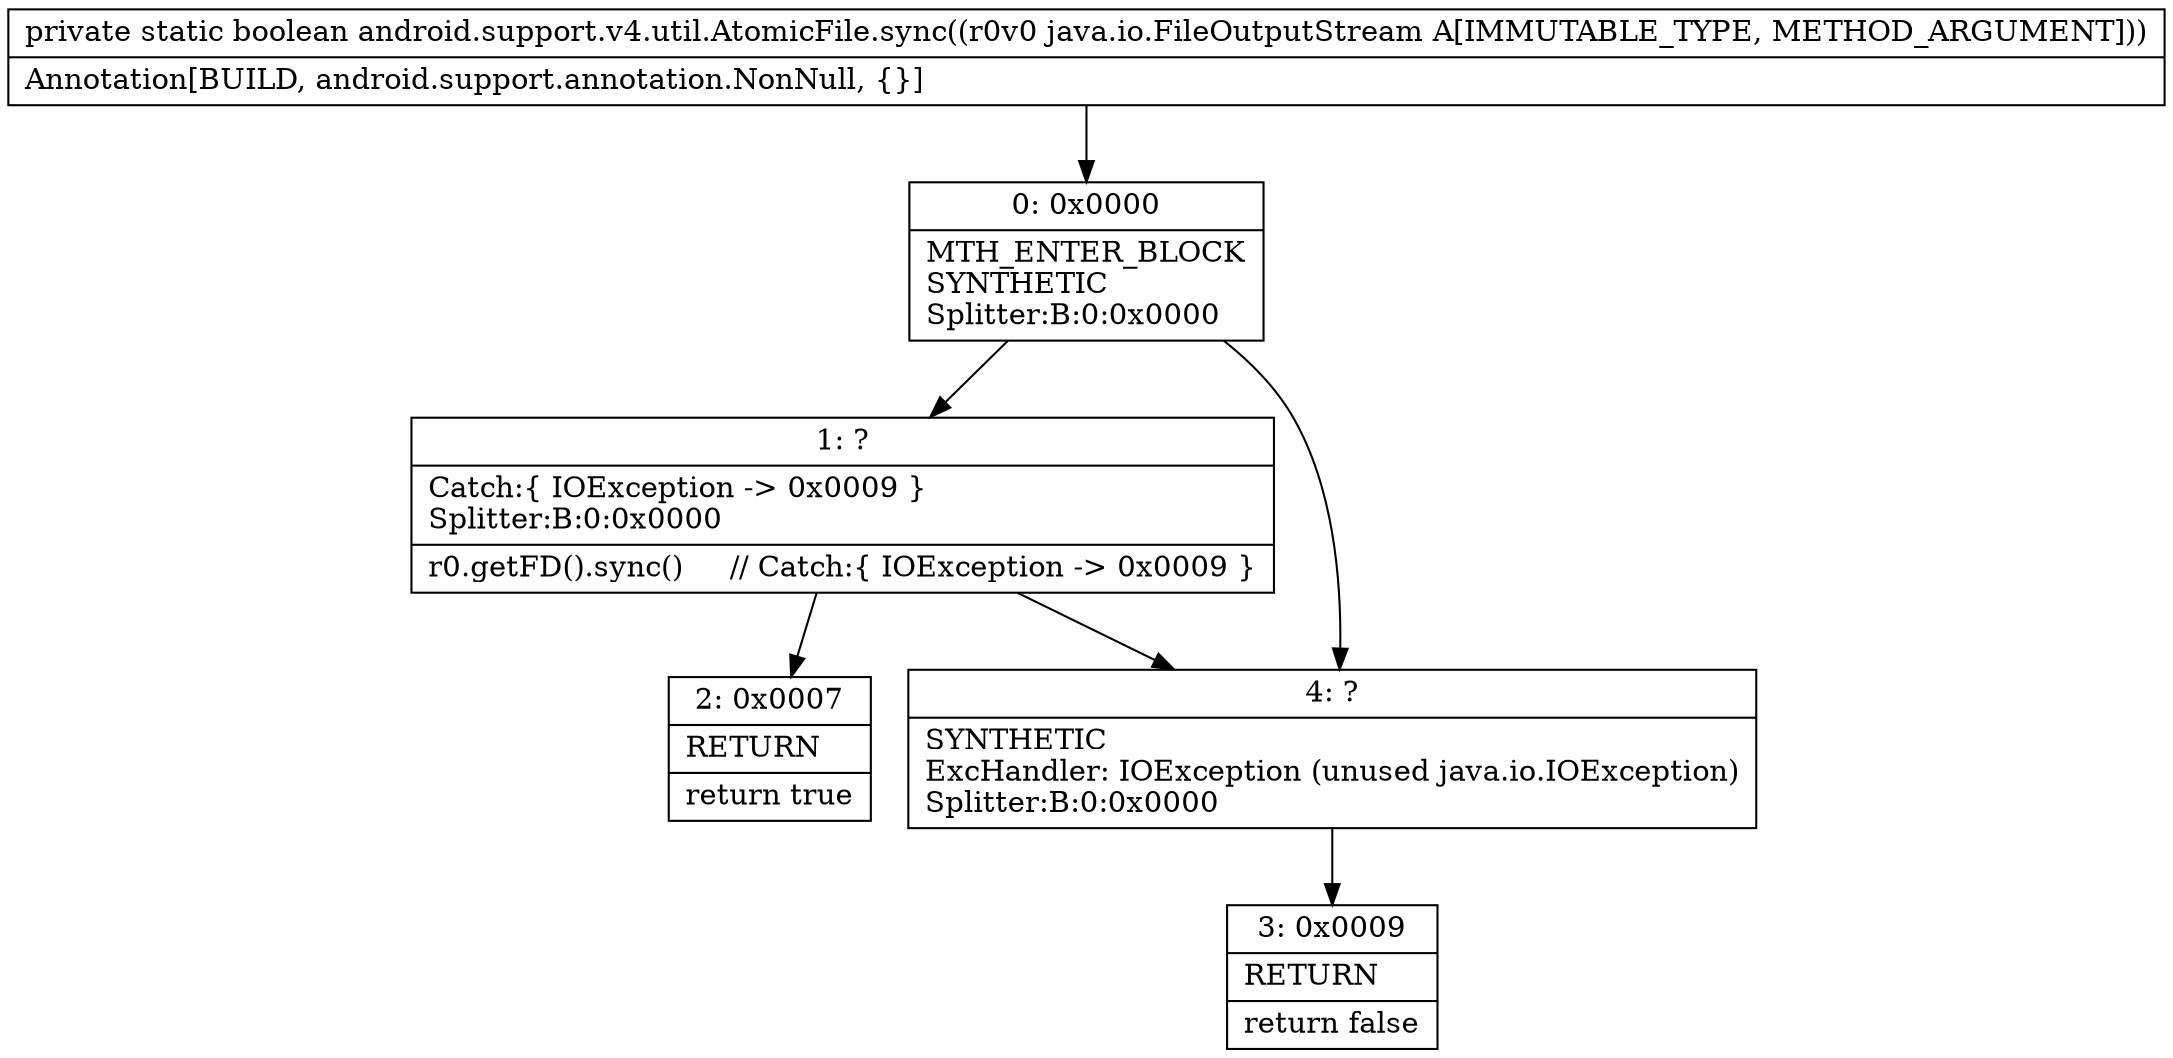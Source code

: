 digraph "CFG forandroid.support.v4.util.AtomicFile.sync(Ljava\/io\/FileOutputStream;)Z" {
Node_0 [shape=record,label="{0\:\ 0x0000|MTH_ENTER_BLOCK\lSYNTHETIC\lSplitter:B:0:0x0000\l}"];
Node_1 [shape=record,label="{1\:\ ?|Catch:\{ IOException \-\> 0x0009 \}\lSplitter:B:0:0x0000\l|r0.getFD().sync()     \/\/ Catch:\{ IOException \-\> 0x0009 \}\l}"];
Node_2 [shape=record,label="{2\:\ 0x0007|RETURN\l|return true\l}"];
Node_3 [shape=record,label="{3\:\ 0x0009|RETURN\l|return false\l}"];
Node_4 [shape=record,label="{4\:\ ?|SYNTHETIC\lExcHandler: IOException (unused java.io.IOException)\lSplitter:B:0:0x0000\l}"];
MethodNode[shape=record,label="{private static boolean android.support.v4.util.AtomicFile.sync((r0v0 java.io.FileOutputStream A[IMMUTABLE_TYPE, METHOD_ARGUMENT]))  | Annotation[BUILD, android.support.annotation.NonNull, \{\}]\l}"];
MethodNode -> Node_0;
Node_0 -> Node_1;
Node_0 -> Node_4;
Node_1 -> Node_2;
Node_1 -> Node_4;
Node_4 -> Node_3;
}

